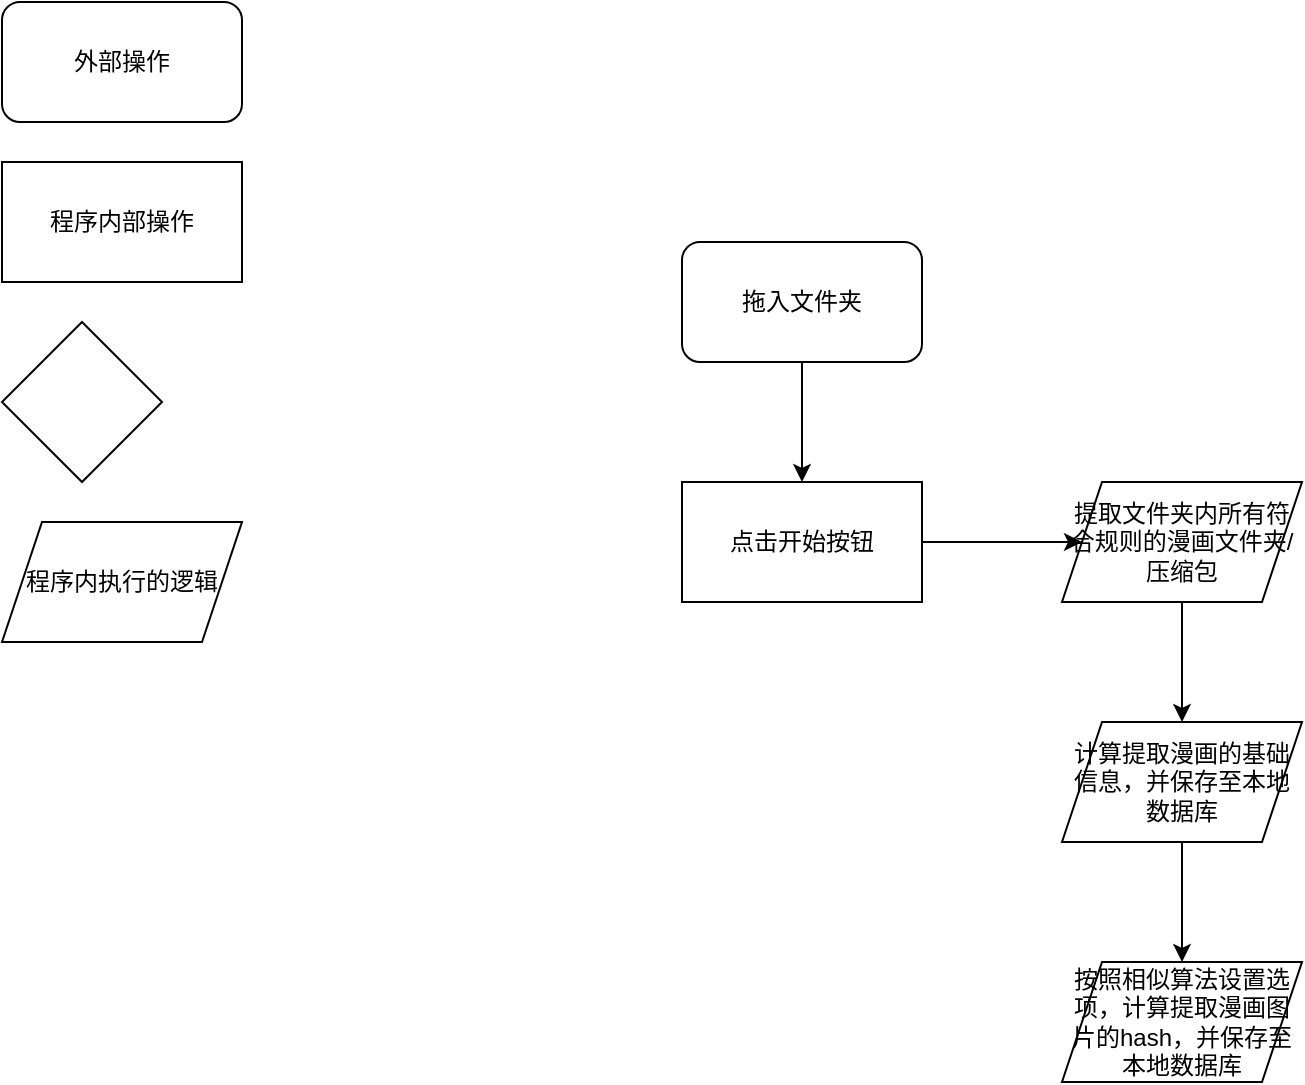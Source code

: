 <mxfile version="24.7.7">
  <diagram id="C5RBs43oDa-KdzZeNtuy" name="Page-1">
    <mxGraphModel dx="620" dy="431" grid="1" gridSize="10" guides="1" tooltips="1" connect="1" arrows="1" fold="1" page="1" pageScale="1" pageWidth="3300" pageHeight="4681" math="0" shadow="0">
      <root>
        <mxCell id="WIyWlLk6GJQsqaUBKTNV-0" />
        <mxCell id="WIyWlLk6GJQsqaUBKTNV-1" parent="WIyWlLk6GJQsqaUBKTNV-0" />
        <mxCell id="D4aKJ7zpc-61l3uTfC26-0" value="外部操作" style="rounded=1;whiteSpace=wrap;html=1;" vertex="1" parent="WIyWlLk6GJQsqaUBKTNV-1">
          <mxGeometry width="120" height="60" as="geometry" />
        </mxCell>
        <mxCell id="D4aKJ7zpc-61l3uTfC26-1" value="程序内部操作" style="rounded=0;whiteSpace=wrap;html=1;" vertex="1" parent="WIyWlLk6GJQsqaUBKTNV-1">
          <mxGeometry y="80" width="120" height="60" as="geometry" />
        </mxCell>
        <mxCell id="D4aKJ7zpc-61l3uTfC26-2" value="" style="rhombus;whiteSpace=wrap;html=1;" vertex="1" parent="WIyWlLk6GJQsqaUBKTNV-1">
          <mxGeometry y="160" width="80" height="80" as="geometry" />
        </mxCell>
        <mxCell id="D4aKJ7zpc-61l3uTfC26-11" style="edgeStyle=orthogonalEdgeStyle;rounded=0;orthogonalLoop=1;jettySize=auto;html=1;exitX=0.5;exitY=1;exitDx=0;exitDy=0;entryX=0.5;entryY=0;entryDx=0;entryDy=0;" edge="1" parent="WIyWlLk6GJQsqaUBKTNV-1" source="D4aKJ7zpc-61l3uTfC26-3" target="D4aKJ7zpc-61l3uTfC26-7">
          <mxGeometry relative="1" as="geometry" />
        </mxCell>
        <mxCell id="D4aKJ7zpc-61l3uTfC26-3" value="拖入文件夹" style="rounded=1;whiteSpace=wrap;html=1;" vertex="1" parent="WIyWlLk6GJQsqaUBKTNV-1">
          <mxGeometry x="340" y="120" width="120" height="60" as="geometry" />
        </mxCell>
        <mxCell id="D4aKJ7zpc-61l3uTfC26-4" value="程序内执行的逻辑" style="shape=parallelogram;perimeter=parallelogramPerimeter;whiteSpace=wrap;html=1;fixedSize=1;" vertex="1" parent="WIyWlLk6GJQsqaUBKTNV-1">
          <mxGeometry y="260" width="120" height="60" as="geometry" />
        </mxCell>
        <mxCell id="D4aKJ7zpc-61l3uTfC26-15" style="edgeStyle=orthogonalEdgeStyle;rounded=0;orthogonalLoop=1;jettySize=auto;html=1;exitX=0.5;exitY=1;exitDx=0;exitDy=0;" edge="1" parent="WIyWlLk6GJQsqaUBKTNV-1" source="D4aKJ7zpc-61l3uTfC26-5" target="D4aKJ7zpc-61l3uTfC26-13">
          <mxGeometry relative="1" as="geometry" />
        </mxCell>
        <mxCell id="D4aKJ7zpc-61l3uTfC26-5" value="提取文件夹内所有符合规则的漫画文件夹/压缩包" style="shape=parallelogram;perimeter=parallelogramPerimeter;whiteSpace=wrap;html=1;fixedSize=1;" vertex="1" parent="WIyWlLk6GJQsqaUBKTNV-1">
          <mxGeometry x="530" y="240" width="120" height="60" as="geometry" />
        </mxCell>
        <mxCell id="D4aKJ7zpc-61l3uTfC26-12" style="edgeStyle=orthogonalEdgeStyle;rounded=0;orthogonalLoop=1;jettySize=auto;html=1;exitX=1;exitY=0.5;exitDx=0;exitDy=0;" edge="1" parent="WIyWlLk6GJQsqaUBKTNV-1" source="D4aKJ7zpc-61l3uTfC26-7" target="D4aKJ7zpc-61l3uTfC26-5">
          <mxGeometry relative="1" as="geometry" />
        </mxCell>
        <mxCell id="D4aKJ7zpc-61l3uTfC26-7" value="点击开始按钮" style="rounded=0;whiteSpace=wrap;html=1;" vertex="1" parent="WIyWlLk6GJQsqaUBKTNV-1">
          <mxGeometry x="340" y="240" width="120" height="60" as="geometry" />
        </mxCell>
        <mxCell id="D4aKJ7zpc-61l3uTfC26-17" style="edgeStyle=orthogonalEdgeStyle;rounded=0;orthogonalLoop=1;jettySize=auto;html=1;exitX=0.5;exitY=1;exitDx=0;exitDy=0;" edge="1" parent="WIyWlLk6GJQsqaUBKTNV-1" source="D4aKJ7zpc-61l3uTfC26-13" target="D4aKJ7zpc-61l3uTfC26-16">
          <mxGeometry relative="1" as="geometry" />
        </mxCell>
        <mxCell id="D4aKJ7zpc-61l3uTfC26-13" value="计算提取漫画的基础信息，并保存至本地数据库" style="shape=parallelogram;perimeter=parallelogramPerimeter;whiteSpace=wrap;html=1;fixedSize=1;" vertex="1" parent="WIyWlLk6GJQsqaUBKTNV-1">
          <mxGeometry x="530" y="360" width="120" height="60" as="geometry" />
        </mxCell>
        <mxCell id="D4aKJ7zpc-61l3uTfC26-16" value="按照相似算法设置选项，计算提取漫画图片的hash，并保存至本地数据库" style="shape=parallelogram;perimeter=parallelogramPerimeter;whiteSpace=wrap;html=1;fixedSize=1;" vertex="1" parent="WIyWlLk6GJQsqaUBKTNV-1">
          <mxGeometry x="530" y="480" width="120" height="60" as="geometry" />
        </mxCell>
      </root>
    </mxGraphModel>
  </diagram>
</mxfile>
